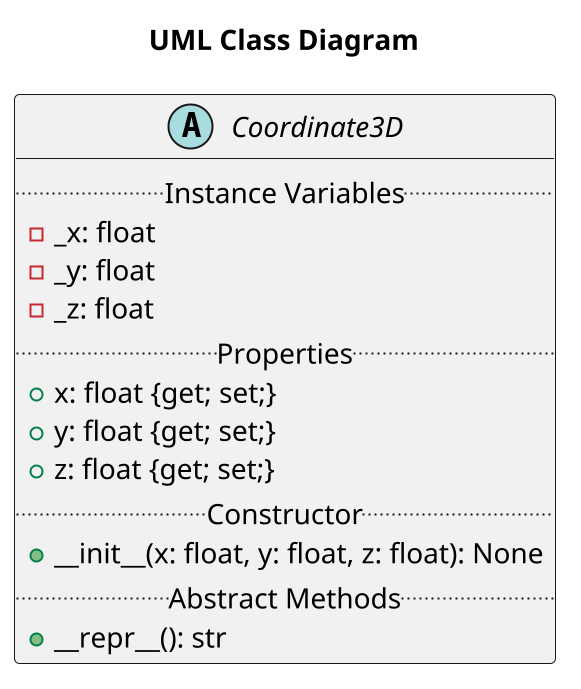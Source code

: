 @startuml Coordinate3D
scale 2
title "UML Class Diagram"

abstract class Coordinate3D {
    .. Instance Variables ..
    - _x: float
    - _y: float
    - _z: float
    .. Properties ..
    + x: float {get; set;}
    + y: float {get; set;}
    + z: float {get; set;}
    .. Constructor ..
    + __init__(x: float, y: float, z: float): None
    .. Abstract Methods ..
    + __repr__(): str
}
@enduml
